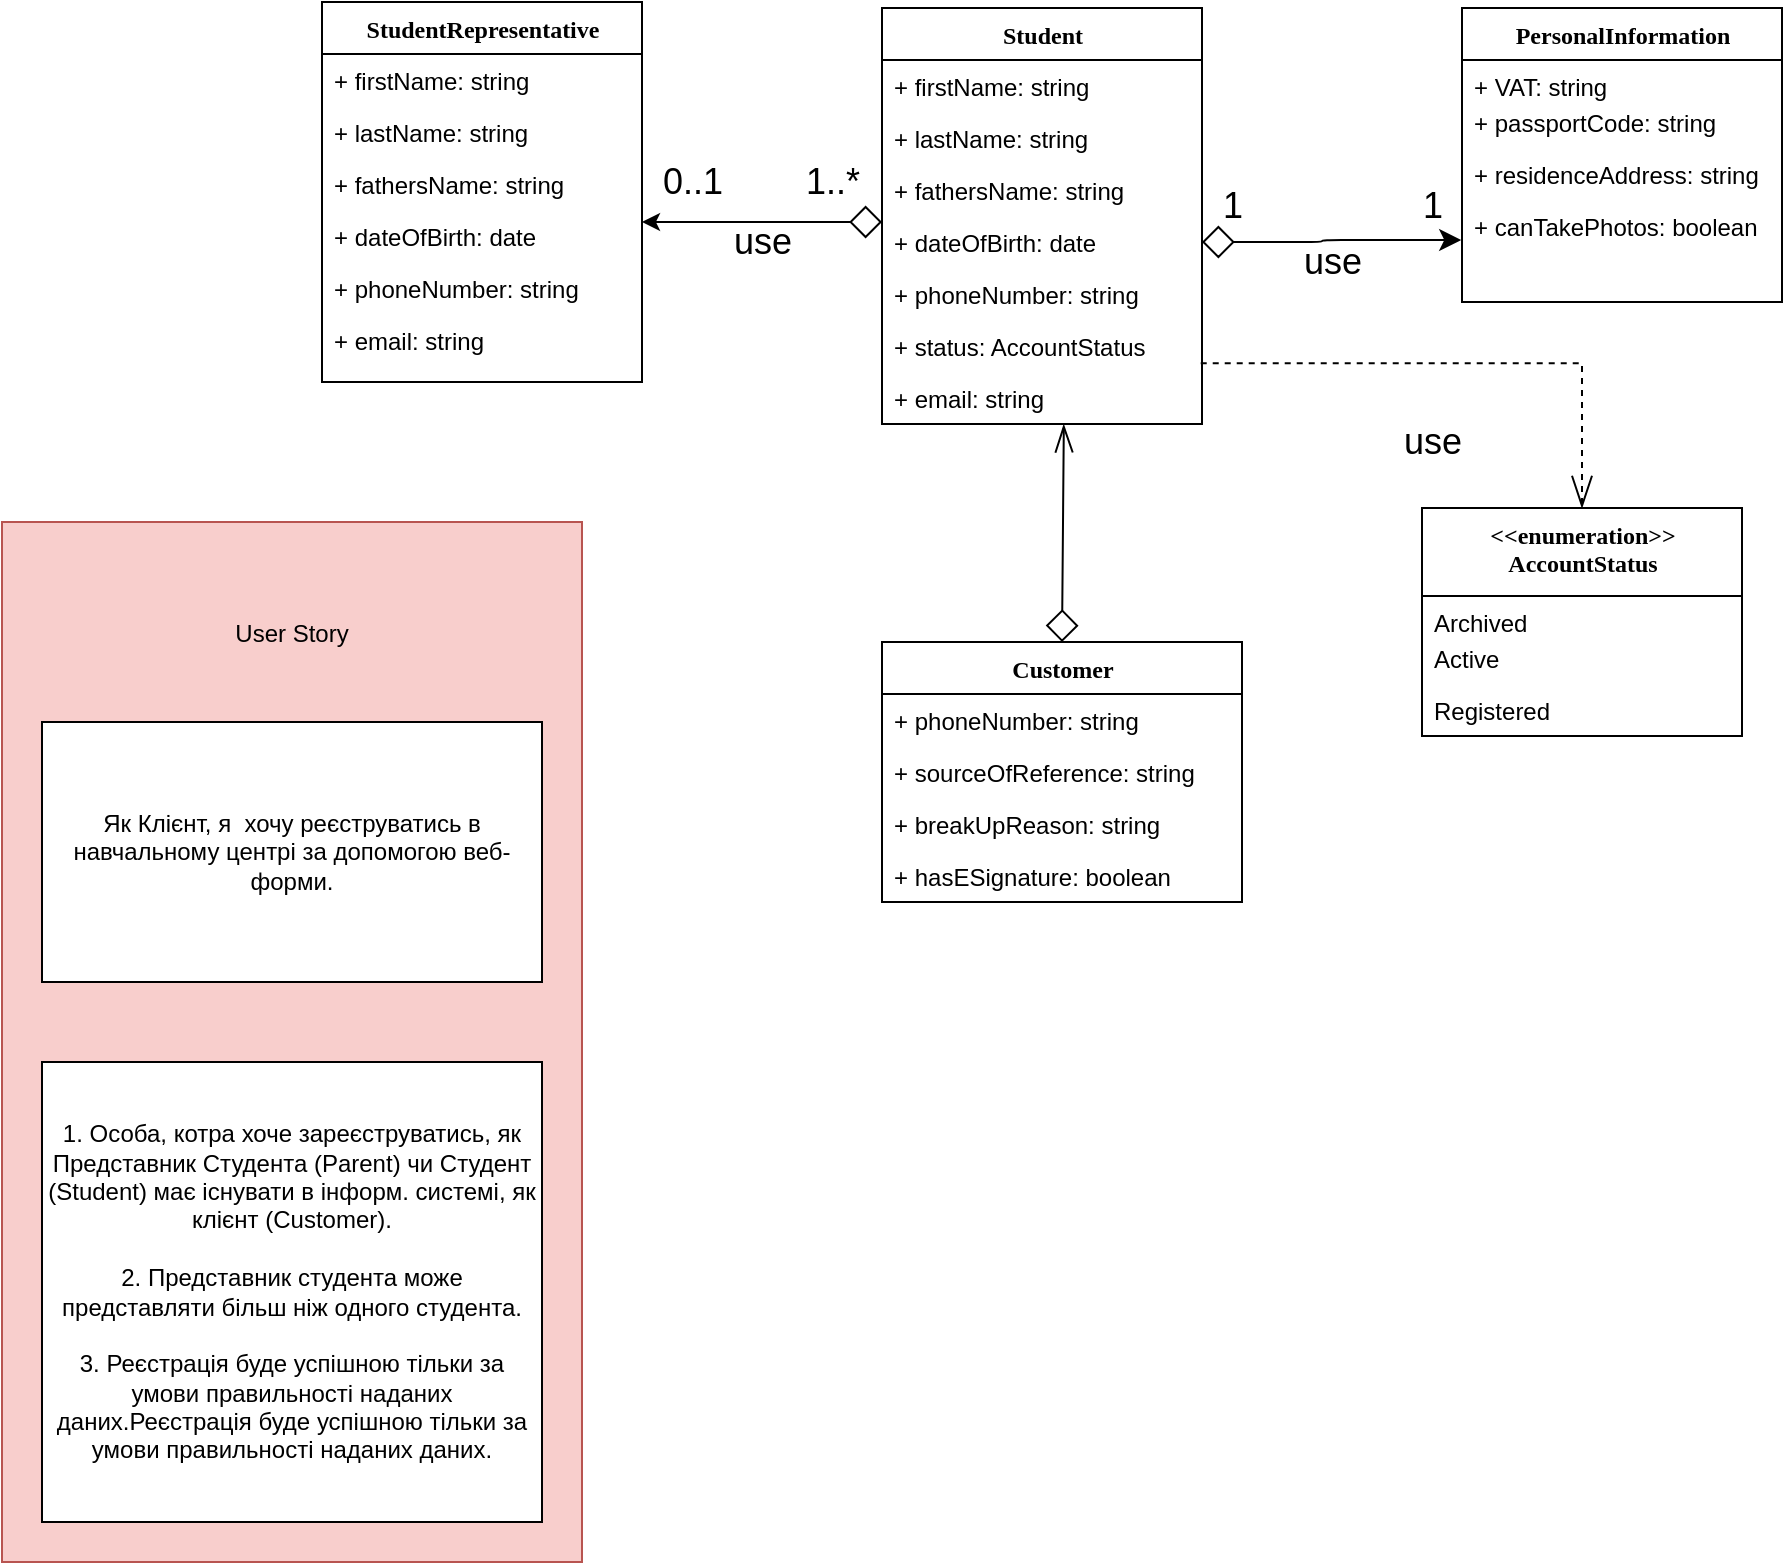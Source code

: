 <mxfile>
    <diagram name="Page-1" id="9f46799a-70d6-7492-0946-bef42562c5a5">
        <mxGraphModel dx="1208" dy="547" grid="1" gridSize="10" guides="1" tooltips="1" connect="1" arrows="1" fold="1" page="1" pageScale="1" pageWidth="1100" pageHeight="850" background="none" math="0" shadow="0">
            <root>
                <mxCell id="0"/>
                <mxCell id="1" parent="0"/>
                <mxCell id="4" value="" style="rounded=0;whiteSpace=wrap;html=1;fillColor=#f8cecc;strokeColor=#b85450;" vertex="1" parent="1">
                    <mxGeometry x="170" y="340" width="290" height="520" as="geometry"/>
                </mxCell>
                <mxCell id="78961159f06e98e8-17" value="Customer" style="swimlane;html=1;fontStyle=1;align=center;verticalAlign=top;childLayout=stackLayout;horizontal=1;startSize=26;horizontalStack=0;resizeParent=1;resizeLast=0;collapsible=1;marginBottom=0;swimlaneFillColor=#ffffff;rounded=0;shadow=0;comic=0;labelBackgroundColor=none;strokeWidth=1;fillColor=none;fontFamily=Verdana;fontSize=12" parent="1" vertex="1">
                    <mxGeometry x="610" y="400" width="180" height="130" as="geometry"/>
                </mxCell>
                <mxCell id="78961159f06e98e8-21" value="+ phoneNumber: string" style="text;html=1;strokeColor=none;fillColor=none;align=left;verticalAlign=top;spacingLeft=4;spacingRight=4;whiteSpace=wrap;overflow=hidden;rotatable=0;points=[[0,0.5],[1,0.5]];portConstraint=eastwest;" parent="78961159f06e98e8-17" vertex="1">
                    <mxGeometry y="26" width="180" height="26" as="geometry"/>
                </mxCell>
                <mxCell id="78961159f06e98e8-23" value="+ sourceOfReference: string" style="text;html=1;strokeColor=none;fillColor=none;align=left;verticalAlign=top;spacingLeft=4;spacingRight=4;whiteSpace=wrap;overflow=hidden;rotatable=0;points=[[0,0.5],[1,0.5]];portConstraint=eastwest;" parent="78961159f06e98e8-17" vertex="1">
                    <mxGeometry y="52" width="180" height="26" as="geometry"/>
                </mxCell>
                <mxCell id="78961159f06e98e8-26" value="+ breakUpReason: string" style="text;html=1;strokeColor=none;fillColor=none;align=left;verticalAlign=top;spacingLeft=4;spacingRight=4;whiteSpace=wrap;overflow=hidden;rotatable=0;points=[[0,0.5],[1,0.5]];portConstraint=eastwest;" parent="78961159f06e98e8-17" vertex="1">
                    <mxGeometry y="78" width="180" height="26" as="geometry"/>
                </mxCell>
                <mxCell id="78961159f06e98e8-24" value="+ hasESignature: boolean" style="text;html=1;strokeColor=none;fillColor=none;align=left;verticalAlign=top;spacingLeft=4;spacingRight=4;whiteSpace=wrap;overflow=hidden;rotatable=0;points=[[0,0.5],[1,0.5]];portConstraint=eastwest;" parent="78961159f06e98e8-17" vertex="1">
                    <mxGeometry y="104" width="180" height="26" as="geometry"/>
                </mxCell>
                <mxCell id="78961159f06e98e8-122" style="edgeStyle=elbowEdgeStyle;html=1;labelBackgroundColor=none;startFill=1;endArrow=diamond;endFill=0;fontFamily=Verdana;fontSize=12;elbow=vertical;endSize=14;startArrow=classic;" parent="1" source="78961159f06e98e8-30" target="78961159f06e98e8-43" edge="1">
                    <mxGeometry relative="1" as="geometry">
                        <Array as="points">
                            <mxPoint x="550" y="190"/>
                        </Array>
                    </mxGeometry>
                </mxCell>
                <mxCell id="78961159f06e98e8-30" value="StudentRepresentative" style="swimlane;html=1;fontStyle=1;align=center;verticalAlign=top;childLayout=stackLayout;horizontal=1;startSize=26;horizontalStack=0;resizeParent=1;resizeLast=0;collapsible=1;marginBottom=0;swimlaneFillColor=#ffffff;rounded=0;shadow=0;comic=0;labelBackgroundColor=none;strokeWidth=1;fillColor=none;fontFamily=Verdana;fontSize=12" parent="1" vertex="1">
                    <mxGeometry x="330" y="80" width="160" height="190" as="geometry"/>
                </mxCell>
                <mxCell id="78961159f06e98e8-31" value="+ firstName: string" style="text;html=1;strokeColor=none;fillColor=none;align=left;verticalAlign=top;spacingLeft=4;spacingRight=4;whiteSpace=wrap;overflow=hidden;rotatable=0;points=[[0,0.5],[1,0.5]];portConstraint=eastwest;" parent="78961159f06e98e8-30" vertex="1">
                    <mxGeometry y="26" width="160" height="26" as="geometry"/>
                </mxCell>
                <mxCell id="78961159f06e98e8-32" value="+ lastName: string" style="text;html=1;strokeColor=none;fillColor=none;align=left;verticalAlign=top;spacingLeft=4;spacingRight=4;whiteSpace=wrap;overflow=hidden;rotatable=0;points=[[0,0.5],[1,0.5]];portConstraint=eastwest;" parent="78961159f06e98e8-30" vertex="1">
                    <mxGeometry y="52" width="160" height="26" as="geometry"/>
                </mxCell>
                <mxCell id="78961159f06e98e8-33" value="+ fathersName: string" style="text;html=1;strokeColor=none;fillColor=none;align=left;verticalAlign=top;spacingLeft=4;spacingRight=4;whiteSpace=wrap;overflow=hidden;rotatable=0;points=[[0,0.5],[1,0.5]];portConstraint=eastwest;" parent="78961159f06e98e8-30" vertex="1">
                    <mxGeometry y="78" width="160" height="26" as="geometry"/>
                </mxCell>
                <mxCell id="78961159f06e98e8-34" value="+ dateOfBirth: date" style="text;html=1;strokeColor=none;fillColor=none;align=left;verticalAlign=top;spacingLeft=4;spacingRight=4;whiteSpace=wrap;overflow=hidden;rotatable=0;points=[[0,0.5],[1,0.5]];portConstraint=eastwest;" parent="78961159f06e98e8-30" vertex="1">
                    <mxGeometry y="104" width="160" height="26" as="geometry"/>
                </mxCell>
                <mxCell id="78961159f06e98e8-36" value="+ phoneNumber: string" style="text;html=1;strokeColor=none;fillColor=none;align=left;verticalAlign=top;spacingLeft=4;spacingRight=4;whiteSpace=wrap;overflow=hidden;rotatable=0;points=[[0,0.5],[1,0.5]];portConstraint=eastwest;" parent="78961159f06e98e8-30" vertex="1">
                    <mxGeometry y="130" width="160" height="26" as="geometry"/>
                </mxCell>
                <mxCell id="78961159f06e98e8-37" value="+ email: string" style="text;html=1;strokeColor=none;fillColor=none;align=left;verticalAlign=top;spacingLeft=4;spacingRight=4;whiteSpace=wrap;overflow=hidden;rotatable=0;points=[[0,0.5],[1,0.5]];portConstraint=eastwest;" parent="78961159f06e98e8-30" vertex="1">
                    <mxGeometry y="156" width="160" height="26" as="geometry"/>
                </mxCell>
                <mxCell id="78961159f06e98e8-43" value="Student" style="swimlane;html=1;fontStyle=1;align=center;verticalAlign=top;childLayout=stackLayout;horizontal=1;startSize=26;horizontalStack=0;resizeParent=1;resizeLast=0;collapsible=1;marginBottom=0;swimlaneFillColor=#ffffff;rounded=0;shadow=0;comic=0;labelBackgroundColor=none;strokeWidth=1;fillColor=none;fontFamily=Verdana;fontSize=12" parent="1" vertex="1">
                    <mxGeometry x="610" y="83" width="160" height="208" as="geometry"/>
                </mxCell>
                <mxCell id="78961159f06e98e8-44" value="+ firstName: string" style="text;html=1;strokeColor=none;fillColor=none;align=left;verticalAlign=top;spacingLeft=4;spacingRight=4;whiteSpace=wrap;overflow=hidden;rotatable=0;points=[[0,0.5],[1,0.5]];portConstraint=eastwest;" parent="78961159f06e98e8-43" vertex="1">
                    <mxGeometry y="26" width="160" height="26" as="geometry"/>
                </mxCell>
                <mxCell id="78961159f06e98e8-45" value="+ lastName: string" style="text;html=1;strokeColor=none;fillColor=none;align=left;verticalAlign=top;spacingLeft=4;spacingRight=4;whiteSpace=wrap;overflow=hidden;rotatable=0;points=[[0,0.5],[1,0.5]];portConstraint=eastwest;" parent="78961159f06e98e8-43" vertex="1">
                    <mxGeometry y="52" width="160" height="26" as="geometry"/>
                </mxCell>
                <mxCell id="78961159f06e98e8-49" value="+ fathersName: string" style="text;html=1;strokeColor=none;fillColor=none;align=left;verticalAlign=top;spacingLeft=4;spacingRight=4;whiteSpace=wrap;overflow=hidden;rotatable=0;points=[[0,0.5],[1,0.5]];portConstraint=eastwest;" parent="78961159f06e98e8-43" vertex="1">
                    <mxGeometry y="78" width="160" height="26" as="geometry"/>
                </mxCell>
                <mxCell id="78961159f06e98e8-50" value="+ dateOfBirth: date" style="text;html=1;strokeColor=none;fillColor=none;align=left;verticalAlign=top;spacingLeft=4;spacingRight=4;whiteSpace=wrap;overflow=hidden;rotatable=0;points=[[0,0.5],[1,0.5]];portConstraint=eastwest;" parent="78961159f06e98e8-43" vertex="1">
                    <mxGeometry y="104" width="160" height="26" as="geometry"/>
                </mxCell>
                <mxCell id="78961159f06e98e8-52" value="+ phoneNumber: string" style="text;html=1;strokeColor=none;fillColor=none;align=left;verticalAlign=top;spacingLeft=4;spacingRight=4;whiteSpace=wrap;overflow=hidden;rotatable=0;points=[[0,0.5],[1,0.5]];portConstraint=eastwest;" parent="78961159f06e98e8-43" vertex="1">
                    <mxGeometry y="130" width="160" height="26" as="geometry"/>
                </mxCell>
                <mxCell id="78961159f06e98e8-53" value="+ status: AccountStatus" style="text;html=1;strokeColor=none;fillColor=none;align=left;verticalAlign=top;spacingLeft=4;spacingRight=4;whiteSpace=wrap;overflow=hidden;rotatable=0;points=[[0,0.5],[1,0.5]];portConstraint=eastwest;" parent="78961159f06e98e8-43" vertex="1">
                    <mxGeometry y="156" width="160" height="26" as="geometry"/>
                </mxCell>
                <mxCell id="7sUzWAkGsYUHJM0hhjnG-21" value="+ email: string" style="text;html=1;strokeColor=none;fillColor=none;align=left;verticalAlign=top;spacingLeft=4;spacingRight=4;whiteSpace=wrap;overflow=hidden;rotatable=0;points=[[0,0.5],[1,0.5]];portConstraint=eastwest;" parent="78961159f06e98e8-43" vertex="1">
                    <mxGeometry y="182" width="160" height="26" as="geometry"/>
                </mxCell>
                <mxCell id="78961159f06e98e8-126" style="edgeStyle=orthogonalEdgeStyle;html=1;labelBackgroundColor=none;startFill=1;startSize=8;endArrow=diamond;endFill=0;endSize=14;fontFamily=Verdana;fontSize=12;entryX=1;entryY=0.5;entryDx=0;entryDy=0;exitX=0.987;exitY=0.938;exitDx=0;exitDy=0;exitPerimeter=0;startArrow=classic;" parent="1" source="7sUzWAkGsYUHJM0hhjnG-2" target="78961159f06e98e8-50" edge="1">
                    <mxGeometry relative="1" as="geometry">
                        <Array as="points">
                            <mxPoint x="830" y="199"/>
                            <mxPoint x="830" y="200"/>
                        </Array>
                        <mxPoint x="830" y="250" as="sourcePoint"/>
                    </mxGeometry>
                </mxCell>
                <mxCell id="78961159f06e98e8-108" value="PersonalInformation" style="swimlane;html=1;fontStyle=1;align=center;verticalAlign=top;childLayout=stackLayout;horizontal=1;startSize=26;horizontalStack=0;resizeParent=1;resizeLast=0;collapsible=1;marginBottom=0;swimlaneFillColor=#ffffff;rounded=0;shadow=0;comic=0;labelBackgroundColor=none;strokeWidth=1;fillColor=none;fontFamily=Verdana;fontSize=12" parent="1" vertex="1">
                    <mxGeometry x="900" y="83.0" width="160" height="147" as="geometry"/>
                </mxCell>
                <mxCell id="78961159f06e98e8-109" value="+ VAT: string" style="text;html=1;strokeColor=none;fillColor=none;align=left;verticalAlign=top;spacingLeft=4;spacingRight=4;whiteSpace=wrap;overflow=hidden;rotatable=0;points=[[0,0.5],[1,0.5]];portConstraint=eastwest;" parent="78961159f06e98e8-108" vertex="1">
                    <mxGeometry y="26" width="160" height="18" as="geometry"/>
                </mxCell>
                <mxCell id="78961159f06e98e8-110" value="+ passportCode: string" style="text;html=1;strokeColor=none;fillColor=none;align=left;verticalAlign=top;spacingLeft=4;spacingRight=4;whiteSpace=wrap;overflow=hidden;rotatable=0;points=[[0,0.5],[1,0.5]];portConstraint=eastwest;" parent="78961159f06e98e8-108" vertex="1">
                    <mxGeometry y="44" width="160" height="26" as="geometry"/>
                </mxCell>
                <mxCell id="78961159f06e98e8-117" value="+ residenceAddress: string" style="text;html=1;strokeColor=none;fillColor=none;align=left;verticalAlign=top;spacingLeft=4;spacingRight=4;whiteSpace=wrap;overflow=hidden;rotatable=0;points=[[0,0.5],[1,0.5]];portConstraint=eastwest;" parent="78961159f06e98e8-108" vertex="1">
                    <mxGeometry y="70" width="160" height="26" as="geometry"/>
                </mxCell>
                <mxCell id="78961159f06e98e8-120" value="+ canTakePhotos: boolean" style="text;html=1;strokeColor=none;fillColor=none;align=left;verticalAlign=top;spacingLeft=4;spacingRight=4;whiteSpace=wrap;overflow=hidden;rotatable=0;points=[[0,0.5],[1,0.5]];portConstraint=eastwest;" parent="78961159f06e98e8-108" vertex="1">
                    <mxGeometry y="96" width="160" height="26" as="geometry"/>
                </mxCell>
                <mxCell id="7sUzWAkGsYUHJM0hhjnG-1" value="&lt;font style=&quot;font-size: 18px;&quot;&gt;use&lt;/font&gt;" style="text;html=1;align=center;verticalAlign=middle;resizable=0;points=[];autosize=1;strokeColor=none;fillColor=none;" parent="1" vertex="1">
                    <mxGeometry x="810" y="190" width="50" height="40" as="geometry"/>
                </mxCell>
                <mxCell id="7sUzWAkGsYUHJM0hhjnG-2" value="1" style="text;html=1;align=center;verticalAlign=middle;resizable=0;points=[];autosize=1;strokeColor=none;fillColor=none;fontSize=18;" parent="1" vertex="1">
                    <mxGeometry x="870" y="161.5" width="30" height="40" as="geometry"/>
                </mxCell>
                <mxCell id="7sUzWAkGsYUHJM0hhjnG-3" value="1" style="text;html=1;align=center;verticalAlign=middle;resizable=0;points=[];autosize=1;strokeColor=none;fillColor=none;fontSize=18;" parent="1" vertex="1">
                    <mxGeometry x="770" y="161.5" width="30" height="40" as="geometry"/>
                </mxCell>
                <mxCell id="7sUzWAkGsYUHJM0hhjnG-4" value="0..1" style="text;html=1;align=center;verticalAlign=middle;resizable=0;points=[];autosize=1;strokeColor=none;fillColor=none;fontSize=18;" parent="1" vertex="1">
                    <mxGeometry x="490" y="150" width="50" height="40" as="geometry"/>
                </mxCell>
                <mxCell id="7sUzWAkGsYUHJM0hhjnG-5" value="1..*" style="text;html=1;align=center;verticalAlign=middle;resizable=0;points=[];autosize=1;strokeColor=none;fillColor=none;fontSize=18;" parent="1" vertex="1">
                    <mxGeometry x="560" y="150" width="50" height="40" as="geometry"/>
                </mxCell>
                <mxCell id="7sUzWAkGsYUHJM0hhjnG-6" value="&lt;font style=&quot;font-size: 18px;&quot;&gt;use&lt;/font&gt;" style="text;html=1;align=center;verticalAlign=middle;resizable=0;points=[];autosize=1;strokeColor=none;fillColor=none;" parent="1" vertex="1">
                    <mxGeometry x="525" y="180" width="50" height="40" as="geometry"/>
                </mxCell>
                <mxCell id="7sUzWAkGsYUHJM0hhjnG-29" value="&amp;lt;&amp;lt;enumeration&amp;gt;&amp;gt;&lt;br&gt;AccountStatus" style="swimlane;html=1;fontStyle=1;align=center;verticalAlign=top;childLayout=stackLayout;horizontal=1;startSize=44;horizontalStack=0;resizeParent=1;resizeLast=0;collapsible=1;marginBottom=0;swimlaneFillColor=#ffffff;rounded=0;shadow=0;comic=0;labelBackgroundColor=none;strokeWidth=1;fillColor=none;fontFamily=Verdana;fontSize=12" parent="1" vertex="1">
                    <mxGeometry x="880" y="333" width="160" height="114" as="geometry"/>
                </mxCell>
                <mxCell id="7sUzWAkGsYUHJM0hhjnG-30" value="Archived" style="text;html=1;strokeColor=none;fillColor=none;align=left;verticalAlign=top;spacingLeft=4;spacingRight=4;whiteSpace=wrap;overflow=hidden;rotatable=0;points=[[0,0.5],[1,0.5]];portConstraint=eastwest;" parent="7sUzWAkGsYUHJM0hhjnG-29" vertex="1">
                    <mxGeometry y="44" width="160" height="18" as="geometry"/>
                </mxCell>
                <mxCell id="7sUzWAkGsYUHJM0hhjnG-31" value="Active" style="text;html=1;strokeColor=none;fillColor=none;align=left;verticalAlign=top;spacingLeft=4;spacingRight=4;whiteSpace=wrap;overflow=hidden;rotatable=0;points=[[0,0.5],[1,0.5]];portConstraint=eastwest;" parent="7sUzWAkGsYUHJM0hhjnG-29" vertex="1">
                    <mxGeometry y="62" width="160" height="26" as="geometry"/>
                </mxCell>
                <mxCell id="7sUzWAkGsYUHJM0hhjnG-32" value="Registered" style="text;html=1;strokeColor=none;fillColor=none;align=left;verticalAlign=top;spacingLeft=4;spacingRight=4;whiteSpace=wrap;overflow=hidden;rotatable=0;points=[[0,0.5],[1,0.5]];portConstraint=eastwest;" parent="7sUzWAkGsYUHJM0hhjnG-29" vertex="1">
                    <mxGeometry y="88" width="160" height="26" as="geometry"/>
                </mxCell>
                <mxCell id="7sUzWAkGsYUHJM0hhjnG-35" style="edgeStyle=orthogonalEdgeStyle;rounded=0;orthogonalLoop=1;jettySize=auto;html=1;exitX=0.996;exitY=0.832;exitDx=0;exitDy=0;dashed=1;fontSize=18;startArrow=none;startFill=0;endArrow=openThin;endFill=0;endSize=14;exitPerimeter=0;" parent="1" source="78961159f06e98e8-53" target="7sUzWAkGsYUHJM0hhjnG-29" edge="1">
                    <mxGeometry relative="1" as="geometry"/>
                </mxCell>
                <mxCell id="7sUzWAkGsYUHJM0hhjnG-36" value="&lt;font style=&quot;font-size: 18px;&quot;&gt;use&lt;/font&gt;" style="text;html=1;align=center;verticalAlign=middle;resizable=0;points=[];autosize=1;strokeColor=none;fillColor=none;" parent="1" vertex="1">
                    <mxGeometry x="860" y="280" width="50" height="40" as="geometry"/>
                </mxCell>
                <mxCell id="7sUzWAkGsYUHJM0hhjnG-55" style="edgeStyle=orthogonalEdgeStyle;rounded=0;orthogonalLoop=1;jettySize=auto;html=1;entryX=0.5;entryY=0;entryDx=0;entryDy=0;fontSize=18;startArrow=openThin;startFill=0;endArrow=diamond;endFill=0;endSize=14;exitX=0.568;exitY=1.007;exitDx=0;exitDy=0;exitPerimeter=0;startSize=12;" parent="1" source="7sUzWAkGsYUHJM0hhjnG-21" target="78961159f06e98e8-17" edge="1">
                    <mxGeometry relative="1" as="geometry">
                        <Array as="points">
                            <mxPoint x="701" y="293"/>
                            <mxPoint x="700" y="293"/>
                        </Array>
                    </mxGeometry>
                </mxCell>
                <mxCell id="2" value="Як Клієнт, я&amp;nbsp; хочу реєструватись в навчальному центрі за допомогою веб-форми." style="rounded=0;whiteSpace=wrap;html=1;" vertex="1" parent="1">
                    <mxGeometry x="190" y="440" width="250" height="130" as="geometry"/>
                </mxCell>
                <mxCell id="3" value="1. Особа, котра хоче зареєструватись, як Представник Студента (Parent) чи Студент (Student) має існувати в інформ. системі, як клієнт (Customer).&lt;br&gt;&lt;br&gt;2. Представник студента може представляти більш ніж одного студента.&lt;br&gt;&lt;br&gt;3. Реєстрація буде успішною тільки за умови правильності наданих даних.Реєстрація буде успішною тільки за умови правильності наданих даних." style="rounded=0;whiteSpace=wrap;html=1;" vertex="1" parent="1">
                    <mxGeometry x="190" y="610" width="250" height="230" as="geometry"/>
                </mxCell>
                <mxCell id="5" value="User Story" style="text;html=1;strokeColor=none;fillColor=none;align=center;verticalAlign=middle;whiteSpace=wrap;rounded=0;" vertex="1" parent="1">
                    <mxGeometry x="285" y="381" width="60" height="30" as="geometry"/>
                </mxCell>
            </root>
        </mxGraphModel>
    </diagram>
</mxfile>